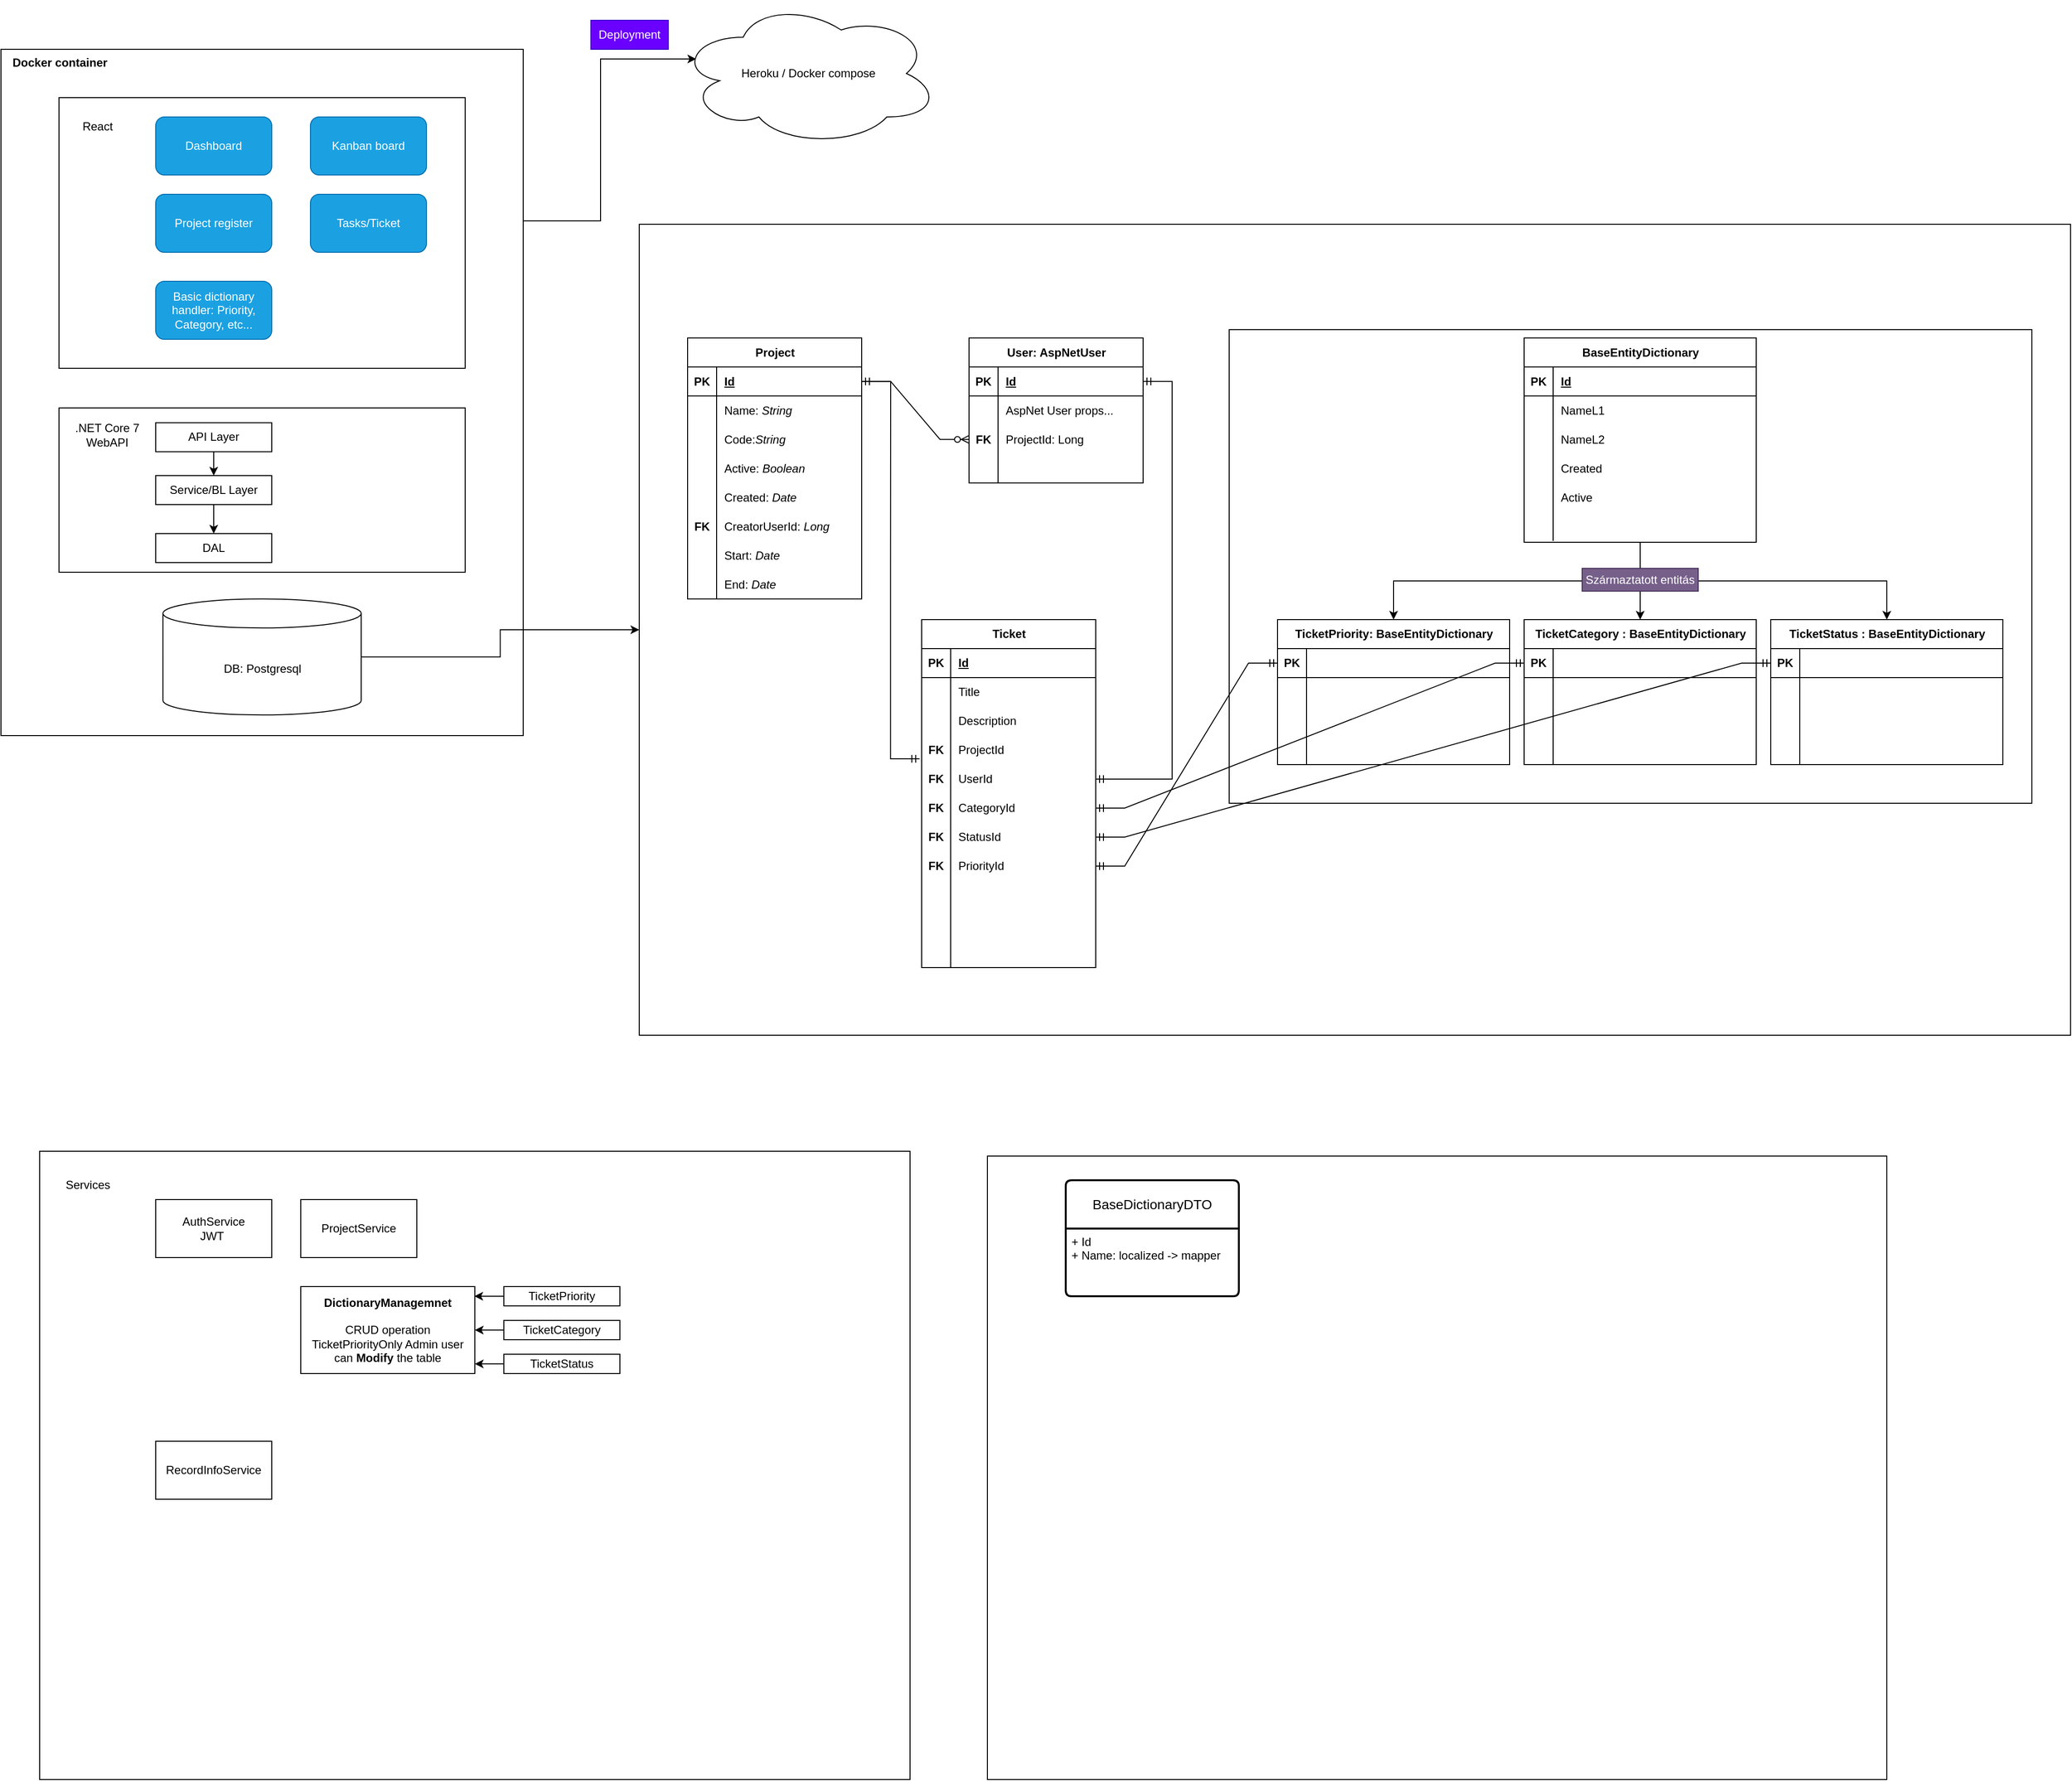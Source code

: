 <mxfile version="21.2.8" type="device">
  <diagram name="1 oldal" id="sUrUXdWRJaMq6TPpOxa8">
    <mxGraphModel dx="2183" dy="2049" grid="1" gridSize="10" guides="1" tooltips="1" connect="1" arrows="1" fold="1" page="1" pageScale="1" pageWidth="827" pageHeight="1169" math="0" shadow="0">
      <root>
        <mxCell id="0" />
        <mxCell id="1" parent="0" />
        <mxCell id="YLxW0C4IHcAFHFS-hIZx-148" value="" style="rounded=0;whiteSpace=wrap;html=1;fillColor=#b1ddf0;strokeColor=#10739e;" vertex="1" parent="1">
          <mxGeometry x="1280" y="310" width="500" height="430" as="geometry" />
        </mxCell>
        <mxCell id="YLxW0C4IHcAFHFS-hIZx-21" style="edgeStyle=orthogonalEdgeStyle;rounded=0;orthogonalLoop=1;jettySize=auto;html=1;exitX=1;exitY=0.25;exitDx=0;exitDy=0;entryX=0.07;entryY=0.4;entryDx=0;entryDy=0;entryPerimeter=0;" edge="1" parent="1" source="YLxW0C4IHcAFHFS-hIZx-8" target="YLxW0C4IHcAFHFS-hIZx-20">
          <mxGeometry relative="1" as="geometry" />
        </mxCell>
        <mxCell id="YLxW0C4IHcAFHFS-hIZx-8" value="" style="rounded=0;whiteSpace=wrap;html=1;fillColor=none;" vertex="1" parent="1">
          <mxGeometry x="60" y="40" width="540" height="710" as="geometry" />
        </mxCell>
        <mxCell id="YLxW0C4IHcAFHFS-hIZx-5" value="" style="group" vertex="1" connectable="0" parent="1">
          <mxGeometry x="120" y="90" width="420" height="280" as="geometry" />
        </mxCell>
        <mxCell id="YLxW0C4IHcAFHFS-hIZx-1" value="" style="rounded=0;whiteSpace=wrap;html=1;" vertex="1" parent="YLxW0C4IHcAFHFS-hIZx-5">
          <mxGeometry width="420" height="280" as="geometry" />
        </mxCell>
        <mxCell id="YLxW0C4IHcAFHFS-hIZx-2" value="React" style="text;html=1;strokeColor=none;fillColor=none;align=center;verticalAlign=middle;whiteSpace=wrap;rounded=0;" vertex="1" parent="YLxW0C4IHcAFHFS-hIZx-5">
          <mxGeometry x="10" y="12.174" width="60" height="36.522" as="geometry" />
        </mxCell>
        <mxCell id="YLxW0C4IHcAFHFS-hIZx-13" value="Tasks/Ticket" style="rounded=1;whiteSpace=wrap;html=1;fillColor=#1ba1e2;strokeColor=#006EAF;fontColor=#ffffff;" vertex="1" parent="YLxW0C4IHcAFHFS-hIZx-5">
          <mxGeometry x="260" y="100" width="120" height="60" as="geometry" />
        </mxCell>
        <mxCell id="YLxW0C4IHcAFHFS-hIZx-14" value="Basic dictionary handler: Priority, Category, etc..." style="rounded=1;whiteSpace=wrap;html=1;fillColor=#1ba1e2;strokeColor=#006EAF;fontColor=#ffffff;" vertex="1" parent="YLxW0C4IHcAFHFS-hIZx-5">
          <mxGeometry x="100" y="190" width="120" height="60" as="geometry" />
        </mxCell>
        <mxCell id="YLxW0C4IHcAFHFS-hIZx-6" value="" style="group" vertex="1" connectable="0" parent="1">
          <mxGeometry x="120" y="411" width="420" height="170" as="geometry" />
        </mxCell>
        <mxCell id="YLxW0C4IHcAFHFS-hIZx-3" value="" style="rounded=0;whiteSpace=wrap;html=1;" vertex="1" parent="YLxW0C4IHcAFHFS-hIZx-6">
          <mxGeometry width="420" height="170" as="geometry" />
        </mxCell>
        <mxCell id="YLxW0C4IHcAFHFS-hIZx-4" value=".NET Core 7 WebAPI" style="text;html=1;strokeColor=none;fillColor=none;align=center;verticalAlign=middle;whiteSpace=wrap;rounded=0;" vertex="1" parent="YLxW0C4IHcAFHFS-hIZx-6">
          <mxGeometry x="10" y="11.333" width="80" height="34" as="geometry" />
        </mxCell>
        <mxCell id="YLxW0C4IHcAFHFS-hIZx-18" style="edgeStyle=orthogonalEdgeStyle;rounded=0;orthogonalLoop=1;jettySize=auto;html=1;exitX=0.5;exitY=1;exitDx=0;exitDy=0;entryX=0.5;entryY=0;entryDx=0;entryDy=0;" edge="1" parent="YLxW0C4IHcAFHFS-hIZx-6" source="YLxW0C4IHcAFHFS-hIZx-15" target="YLxW0C4IHcAFHFS-hIZx-16">
          <mxGeometry relative="1" as="geometry" />
        </mxCell>
        <mxCell id="YLxW0C4IHcAFHFS-hIZx-15" value="API Layer" style="rounded=0;whiteSpace=wrap;html=1;" vertex="1" parent="YLxW0C4IHcAFHFS-hIZx-6">
          <mxGeometry x="100" y="15.33" width="120" height="30" as="geometry" />
        </mxCell>
        <mxCell id="YLxW0C4IHcAFHFS-hIZx-17" value="DAL" style="rounded=0;whiteSpace=wrap;html=1;" vertex="1" parent="YLxW0C4IHcAFHFS-hIZx-6">
          <mxGeometry x="100" y="130" width="120" height="30" as="geometry" />
        </mxCell>
        <mxCell id="YLxW0C4IHcAFHFS-hIZx-19" style="edgeStyle=orthogonalEdgeStyle;rounded=0;orthogonalLoop=1;jettySize=auto;html=1;exitX=0.5;exitY=1;exitDx=0;exitDy=0;entryX=0.5;entryY=0;entryDx=0;entryDy=0;" edge="1" parent="YLxW0C4IHcAFHFS-hIZx-6" source="YLxW0C4IHcAFHFS-hIZx-16" target="YLxW0C4IHcAFHFS-hIZx-17">
          <mxGeometry relative="1" as="geometry" />
        </mxCell>
        <mxCell id="YLxW0C4IHcAFHFS-hIZx-16" value="Service/BL Layer" style="rounded=0;whiteSpace=wrap;html=1;" vertex="1" parent="YLxW0C4IHcAFHFS-hIZx-6">
          <mxGeometry x="100" y="70" width="120" height="30" as="geometry" />
        </mxCell>
        <mxCell id="YLxW0C4IHcAFHFS-hIZx-233" style="edgeStyle=orthogonalEdgeStyle;rounded=0;orthogonalLoop=1;jettySize=auto;html=1;exitX=1;exitY=0.5;exitDx=0;exitDy=0;exitPerimeter=0;entryX=0;entryY=0.5;entryDx=0;entryDy=0;" edge="1" parent="1" source="YLxW0C4IHcAFHFS-hIZx-7" target="YLxW0C4IHcAFHFS-hIZx-24">
          <mxGeometry relative="1" as="geometry" />
        </mxCell>
        <mxCell id="YLxW0C4IHcAFHFS-hIZx-7" value="DB: Postgresql" style="shape=cylinder3;whiteSpace=wrap;html=1;boundedLbl=1;backgroundOutline=1;size=15;" vertex="1" parent="1">
          <mxGeometry x="227.5" y="608.6" width="205" height="120" as="geometry" />
        </mxCell>
        <mxCell id="YLxW0C4IHcAFHFS-hIZx-9" value="&lt;b&gt;Docker container&lt;/b&gt;" style="text;html=1;strokeColor=none;fillColor=none;align=left;verticalAlign=top;whiteSpace=wrap;rounded=0;" vertex="1" parent="1">
          <mxGeometry x="70" y="40" width="180" height="30" as="geometry" />
        </mxCell>
        <mxCell id="YLxW0C4IHcAFHFS-hIZx-10" value="Dashboard" style="rounded=1;whiteSpace=wrap;html=1;fillColor=#1ba1e2;strokeColor=#006EAF;fontColor=#ffffff;" vertex="1" parent="1">
          <mxGeometry x="220" y="110" width="120" height="60" as="geometry" />
        </mxCell>
        <mxCell id="YLxW0C4IHcAFHFS-hIZx-11" value="Project register" style="rounded=1;whiteSpace=wrap;html=1;fillColor=#1ba1e2;strokeColor=#006EAF;fontColor=#ffffff;" vertex="1" parent="1">
          <mxGeometry x="220" y="190" width="120" height="60" as="geometry" />
        </mxCell>
        <mxCell id="YLxW0C4IHcAFHFS-hIZx-12" value="Kanban board" style="rounded=1;whiteSpace=wrap;html=1;fillColor=#1ba1e2;strokeColor=#006EAF;fontColor=#ffffff;" vertex="1" parent="1">
          <mxGeometry x="380" y="110" width="120" height="60" as="geometry" />
        </mxCell>
        <mxCell id="YLxW0C4IHcAFHFS-hIZx-20" value="Heroku / Docker compose" style="ellipse;shape=cloud;whiteSpace=wrap;html=1;" vertex="1" parent="1">
          <mxGeometry x="760" y="-10" width="270" height="150" as="geometry" />
        </mxCell>
        <mxCell id="YLxW0C4IHcAFHFS-hIZx-22" value="Deployment" style="text;html=1;align=center;verticalAlign=middle;whiteSpace=wrap;rounded=0;fillColor=#6a00ff;fontColor=#ffffff;strokeColor=#3700CC;" vertex="1" parent="1">
          <mxGeometry x="670" y="10" width="80" height="30" as="geometry" />
        </mxCell>
        <mxCell id="YLxW0C4IHcAFHFS-hIZx-23" value="DB Viz" style="text;html=1;strokeColor=none;fillColor=none;align=center;verticalAlign=middle;whiteSpace=wrap;rounded=0;" vertex="1" parent="1">
          <mxGeometry x="740" y="235.7" width="60" height="29.4" as="geometry" />
        </mxCell>
        <mxCell id="YLxW0C4IHcAFHFS-hIZx-24" value="" style="rounded=0;whiteSpace=wrap;html=1;" vertex="1" parent="1">
          <mxGeometry x="720" y="221" width="1480" height="839" as="geometry" />
        </mxCell>
        <mxCell id="YLxW0C4IHcAFHFS-hIZx-26" value="Project" style="shape=table;startSize=30;container=1;collapsible=1;childLayout=tableLayout;fixedRows=1;rowLines=0;fontStyle=1;align=center;resizeLast=1;html=1;" vertex="1" parent="1">
          <mxGeometry x="770" y="338.6" width="180" height="270" as="geometry">
            <mxRectangle x="770" y="338.6" width="80" height="30" as="alternateBounds" />
          </mxGeometry>
        </mxCell>
        <mxCell id="YLxW0C4IHcAFHFS-hIZx-27" value="" style="shape=tableRow;horizontal=0;startSize=0;swimlaneHead=0;swimlaneBody=0;fillColor=none;collapsible=0;dropTarget=0;points=[[0,0.5],[1,0.5]];portConstraint=eastwest;top=0;left=0;right=0;bottom=1;" vertex="1" parent="YLxW0C4IHcAFHFS-hIZx-26">
          <mxGeometry y="30" width="180" height="30" as="geometry" />
        </mxCell>
        <mxCell id="YLxW0C4IHcAFHFS-hIZx-28" value="PK" style="shape=partialRectangle;connectable=0;fillColor=none;top=0;left=0;bottom=0;right=0;fontStyle=1;overflow=hidden;whiteSpace=wrap;html=1;" vertex="1" parent="YLxW0C4IHcAFHFS-hIZx-27">
          <mxGeometry width="30" height="30" as="geometry">
            <mxRectangle width="30" height="30" as="alternateBounds" />
          </mxGeometry>
        </mxCell>
        <mxCell id="YLxW0C4IHcAFHFS-hIZx-29" value="Id" style="shape=partialRectangle;connectable=0;fillColor=none;top=0;left=0;bottom=0;right=0;align=left;spacingLeft=6;fontStyle=5;overflow=hidden;whiteSpace=wrap;html=1;" vertex="1" parent="YLxW0C4IHcAFHFS-hIZx-27">
          <mxGeometry x="30" width="150" height="30" as="geometry">
            <mxRectangle width="150" height="30" as="alternateBounds" />
          </mxGeometry>
        </mxCell>
        <mxCell id="YLxW0C4IHcAFHFS-hIZx-30" value="" style="shape=tableRow;horizontal=0;startSize=0;swimlaneHead=0;swimlaneBody=0;fillColor=none;collapsible=0;dropTarget=0;points=[[0,0.5],[1,0.5]];portConstraint=eastwest;top=0;left=0;right=0;bottom=0;" vertex="1" parent="YLxW0C4IHcAFHFS-hIZx-26">
          <mxGeometry y="60" width="180" height="30" as="geometry" />
        </mxCell>
        <mxCell id="YLxW0C4IHcAFHFS-hIZx-31" value="" style="shape=partialRectangle;connectable=0;fillColor=none;top=0;left=0;bottom=0;right=0;editable=1;overflow=hidden;whiteSpace=wrap;html=1;" vertex="1" parent="YLxW0C4IHcAFHFS-hIZx-30">
          <mxGeometry width="30" height="30" as="geometry">
            <mxRectangle width="30" height="30" as="alternateBounds" />
          </mxGeometry>
        </mxCell>
        <mxCell id="YLxW0C4IHcAFHFS-hIZx-32" value="Name: &lt;i&gt;String&lt;/i&gt;" style="shape=partialRectangle;connectable=0;fillColor=none;top=0;left=0;bottom=0;right=0;align=left;spacingLeft=6;overflow=hidden;whiteSpace=wrap;html=1;" vertex="1" parent="YLxW0C4IHcAFHFS-hIZx-30">
          <mxGeometry x="30" width="150" height="30" as="geometry">
            <mxRectangle width="150" height="30" as="alternateBounds" />
          </mxGeometry>
        </mxCell>
        <mxCell id="YLxW0C4IHcAFHFS-hIZx-33" value="" style="shape=tableRow;horizontal=0;startSize=0;swimlaneHead=0;swimlaneBody=0;fillColor=none;collapsible=0;dropTarget=0;points=[[0,0.5],[1,0.5]];portConstraint=eastwest;top=0;left=0;right=0;bottom=0;" vertex="1" parent="YLxW0C4IHcAFHFS-hIZx-26">
          <mxGeometry y="90" width="180" height="30" as="geometry" />
        </mxCell>
        <mxCell id="YLxW0C4IHcAFHFS-hIZx-34" value="" style="shape=partialRectangle;connectable=0;fillColor=none;top=0;left=0;bottom=0;right=0;editable=1;overflow=hidden;whiteSpace=wrap;html=1;" vertex="1" parent="YLxW0C4IHcAFHFS-hIZx-33">
          <mxGeometry width="30" height="30" as="geometry">
            <mxRectangle width="30" height="30" as="alternateBounds" />
          </mxGeometry>
        </mxCell>
        <mxCell id="YLxW0C4IHcAFHFS-hIZx-35" value="Code:&lt;i&gt;String&lt;/i&gt;" style="shape=partialRectangle;connectable=0;fillColor=none;top=0;left=0;bottom=0;right=0;align=left;spacingLeft=6;overflow=hidden;whiteSpace=wrap;html=1;" vertex="1" parent="YLxW0C4IHcAFHFS-hIZx-33">
          <mxGeometry x="30" width="150" height="30" as="geometry">
            <mxRectangle width="150" height="30" as="alternateBounds" />
          </mxGeometry>
        </mxCell>
        <mxCell id="YLxW0C4IHcAFHFS-hIZx-36" value="" style="shape=tableRow;horizontal=0;startSize=0;swimlaneHead=0;swimlaneBody=0;fillColor=none;collapsible=0;dropTarget=0;points=[[0,0.5],[1,0.5]];portConstraint=eastwest;top=0;left=0;right=0;bottom=0;" vertex="1" parent="YLxW0C4IHcAFHFS-hIZx-26">
          <mxGeometry y="120" width="180" height="30" as="geometry" />
        </mxCell>
        <mxCell id="YLxW0C4IHcAFHFS-hIZx-37" value="" style="shape=partialRectangle;connectable=0;fillColor=none;top=0;left=0;bottom=0;right=0;editable=1;overflow=hidden;whiteSpace=wrap;html=1;" vertex="1" parent="YLxW0C4IHcAFHFS-hIZx-36">
          <mxGeometry width="30" height="30" as="geometry">
            <mxRectangle width="30" height="30" as="alternateBounds" />
          </mxGeometry>
        </mxCell>
        <mxCell id="YLxW0C4IHcAFHFS-hIZx-38" value="Active: &lt;i&gt;Boolean&lt;/i&gt;" style="shape=partialRectangle;connectable=0;fillColor=none;top=0;left=0;bottom=0;right=0;align=left;spacingLeft=6;overflow=hidden;whiteSpace=wrap;html=1;" vertex="1" parent="YLxW0C4IHcAFHFS-hIZx-36">
          <mxGeometry x="30" width="150" height="30" as="geometry">
            <mxRectangle width="150" height="30" as="alternateBounds" />
          </mxGeometry>
        </mxCell>
        <mxCell id="YLxW0C4IHcAFHFS-hIZx-39" style="shape=tableRow;horizontal=0;startSize=0;swimlaneHead=0;swimlaneBody=0;fillColor=none;collapsible=0;dropTarget=0;points=[[0,0.5],[1,0.5]];portConstraint=eastwest;top=0;left=0;right=0;bottom=0;" vertex="1" parent="YLxW0C4IHcAFHFS-hIZx-26">
          <mxGeometry y="150" width="180" height="30" as="geometry" />
        </mxCell>
        <mxCell id="YLxW0C4IHcAFHFS-hIZx-40" style="shape=partialRectangle;connectable=0;fillColor=none;top=0;left=0;bottom=0;right=0;editable=1;overflow=hidden;whiteSpace=wrap;html=1;" vertex="1" parent="YLxW0C4IHcAFHFS-hIZx-39">
          <mxGeometry width="30" height="30" as="geometry">
            <mxRectangle width="30" height="30" as="alternateBounds" />
          </mxGeometry>
        </mxCell>
        <mxCell id="YLxW0C4IHcAFHFS-hIZx-41" value="Created: &lt;i&gt;Date&lt;/i&gt;" style="shape=partialRectangle;connectable=0;fillColor=none;top=0;left=0;bottom=0;right=0;align=left;spacingLeft=6;overflow=hidden;whiteSpace=wrap;html=1;" vertex="1" parent="YLxW0C4IHcAFHFS-hIZx-39">
          <mxGeometry x="30" width="150" height="30" as="geometry">
            <mxRectangle width="150" height="30" as="alternateBounds" />
          </mxGeometry>
        </mxCell>
        <mxCell id="YLxW0C4IHcAFHFS-hIZx-42" style="shape=tableRow;horizontal=0;startSize=0;swimlaneHead=0;swimlaneBody=0;fillColor=none;collapsible=0;dropTarget=0;points=[[0,0.5],[1,0.5]];portConstraint=eastwest;top=0;left=0;right=0;bottom=0;" vertex="1" parent="YLxW0C4IHcAFHFS-hIZx-26">
          <mxGeometry y="180" width="180" height="30" as="geometry" />
        </mxCell>
        <mxCell id="YLxW0C4IHcAFHFS-hIZx-43" value="&lt;b&gt;FK&lt;/b&gt;" style="shape=partialRectangle;connectable=0;fillColor=none;top=0;left=0;bottom=0;right=0;editable=1;overflow=hidden;whiteSpace=wrap;html=1;" vertex="1" parent="YLxW0C4IHcAFHFS-hIZx-42">
          <mxGeometry width="30" height="30" as="geometry">
            <mxRectangle width="30" height="30" as="alternateBounds" />
          </mxGeometry>
        </mxCell>
        <mxCell id="YLxW0C4IHcAFHFS-hIZx-44" value="CreatorUserId: &lt;i&gt;Long&lt;/i&gt;" style="shape=partialRectangle;connectable=0;fillColor=none;top=0;left=0;bottom=0;right=0;align=left;spacingLeft=6;overflow=hidden;whiteSpace=wrap;html=1;" vertex="1" parent="YLxW0C4IHcAFHFS-hIZx-42">
          <mxGeometry x="30" width="150" height="30" as="geometry">
            <mxRectangle width="150" height="30" as="alternateBounds" />
          </mxGeometry>
        </mxCell>
        <mxCell id="YLxW0C4IHcAFHFS-hIZx-45" style="shape=tableRow;horizontal=0;startSize=0;swimlaneHead=0;swimlaneBody=0;fillColor=none;collapsible=0;dropTarget=0;points=[[0,0.5],[1,0.5]];portConstraint=eastwest;top=0;left=0;right=0;bottom=0;" vertex="1" parent="YLxW0C4IHcAFHFS-hIZx-26">
          <mxGeometry y="210" width="180" height="30" as="geometry" />
        </mxCell>
        <mxCell id="YLxW0C4IHcAFHFS-hIZx-46" style="shape=partialRectangle;connectable=0;fillColor=none;top=0;left=0;bottom=0;right=0;editable=1;overflow=hidden;whiteSpace=wrap;html=1;" vertex="1" parent="YLxW0C4IHcAFHFS-hIZx-45">
          <mxGeometry width="30" height="30" as="geometry">
            <mxRectangle width="30" height="30" as="alternateBounds" />
          </mxGeometry>
        </mxCell>
        <mxCell id="YLxW0C4IHcAFHFS-hIZx-47" value="Start: &lt;i&gt;Date&lt;/i&gt;&lt;span style=&quot;white-space: pre;&quot;&gt;	&lt;/span&gt;" style="shape=partialRectangle;connectable=0;fillColor=none;top=0;left=0;bottom=0;right=0;align=left;spacingLeft=6;overflow=hidden;whiteSpace=wrap;html=1;" vertex="1" parent="YLxW0C4IHcAFHFS-hIZx-45">
          <mxGeometry x="30" width="150" height="30" as="geometry">
            <mxRectangle width="150" height="30" as="alternateBounds" />
          </mxGeometry>
        </mxCell>
        <mxCell id="YLxW0C4IHcAFHFS-hIZx-48" style="shape=tableRow;horizontal=0;startSize=0;swimlaneHead=0;swimlaneBody=0;fillColor=none;collapsible=0;dropTarget=0;points=[[0,0.5],[1,0.5]];portConstraint=eastwest;top=0;left=0;right=0;bottom=0;" vertex="1" parent="YLxW0C4IHcAFHFS-hIZx-26">
          <mxGeometry y="240" width="180" height="30" as="geometry" />
        </mxCell>
        <mxCell id="YLxW0C4IHcAFHFS-hIZx-49" style="shape=partialRectangle;connectable=0;fillColor=none;top=0;left=0;bottom=0;right=0;editable=1;overflow=hidden;whiteSpace=wrap;html=1;" vertex="1" parent="YLxW0C4IHcAFHFS-hIZx-48">
          <mxGeometry width="30" height="30" as="geometry">
            <mxRectangle width="30" height="30" as="alternateBounds" />
          </mxGeometry>
        </mxCell>
        <mxCell id="YLxW0C4IHcAFHFS-hIZx-50" value="End: &lt;i&gt;Date&lt;/i&gt;" style="shape=partialRectangle;connectable=0;fillColor=none;top=0;left=0;bottom=0;right=0;align=left;spacingLeft=6;overflow=hidden;whiteSpace=wrap;html=1;" vertex="1" parent="YLxW0C4IHcAFHFS-hIZx-48">
          <mxGeometry x="30" width="150" height="30" as="geometry">
            <mxRectangle width="150" height="30" as="alternateBounds" />
          </mxGeometry>
        </mxCell>
        <mxCell id="YLxW0C4IHcAFHFS-hIZx-60" value="User: AspNetUser" style="shape=table;startSize=30;container=1;collapsible=1;childLayout=tableLayout;fixedRows=1;rowLines=0;fontStyle=1;align=center;resizeLast=1;html=1;" vertex="1" parent="1">
          <mxGeometry x="1061" y="338.6" width="180" height="150" as="geometry" />
        </mxCell>
        <mxCell id="YLxW0C4IHcAFHFS-hIZx-61" value="" style="shape=tableRow;horizontal=0;startSize=0;swimlaneHead=0;swimlaneBody=0;fillColor=none;collapsible=0;dropTarget=0;points=[[0,0.5],[1,0.5]];portConstraint=eastwest;top=0;left=0;right=0;bottom=1;" vertex="1" parent="YLxW0C4IHcAFHFS-hIZx-60">
          <mxGeometry y="30" width="180" height="30" as="geometry" />
        </mxCell>
        <mxCell id="YLxW0C4IHcAFHFS-hIZx-62" value="PK" style="shape=partialRectangle;connectable=0;fillColor=none;top=0;left=0;bottom=0;right=0;fontStyle=1;overflow=hidden;whiteSpace=wrap;html=1;" vertex="1" parent="YLxW0C4IHcAFHFS-hIZx-61">
          <mxGeometry width="30" height="30" as="geometry">
            <mxRectangle width="30" height="30" as="alternateBounds" />
          </mxGeometry>
        </mxCell>
        <mxCell id="YLxW0C4IHcAFHFS-hIZx-63" value="Id" style="shape=partialRectangle;connectable=0;fillColor=none;top=0;left=0;bottom=0;right=0;align=left;spacingLeft=6;fontStyle=5;overflow=hidden;whiteSpace=wrap;html=1;" vertex="1" parent="YLxW0C4IHcAFHFS-hIZx-61">
          <mxGeometry x="30" width="150" height="30" as="geometry">
            <mxRectangle width="150" height="30" as="alternateBounds" />
          </mxGeometry>
        </mxCell>
        <mxCell id="YLxW0C4IHcAFHFS-hIZx-64" value="" style="shape=tableRow;horizontal=0;startSize=0;swimlaneHead=0;swimlaneBody=0;fillColor=none;collapsible=0;dropTarget=0;points=[[0,0.5],[1,0.5]];portConstraint=eastwest;top=0;left=0;right=0;bottom=0;" vertex="1" parent="YLxW0C4IHcAFHFS-hIZx-60">
          <mxGeometry y="60" width="180" height="30" as="geometry" />
        </mxCell>
        <mxCell id="YLxW0C4IHcAFHFS-hIZx-65" value="" style="shape=partialRectangle;connectable=0;fillColor=none;top=0;left=0;bottom=0;right=0;editable=1;overflow=hidden;whiteSpace=wrap;html=1;" vertex="1" parent="YLxW0C4IHcAFHFS-hIZx-64">
          <mxGeometry width="30" height="30" as="geometry">
            <mxRectangle width="30" height="30" as="alternateBounds" />
          </mxGeometry>
        </mxCell>
        <mxCell id="YLxW0C4IHcAFHFS-hIZx-66" value="AspNet User props..." style="shape=partialRectangle;connectable=0;fillColor=none;top=0;left=0;bottom=0;right=0;align=left;spacingLeft=6;overflow=hidden;whiteSpace=wrap;html=1;" vertex="1" parent="YLxW0C4IHcAFHFS-hIZx-64">
          <mxGeometry x="30" width="150" height="30" as="geometry">
            <mxRectangle width="150" height="30" as="alternateBounds" />
          </mxGeometry>
        </mxCell>
        <mxCell id="YLxW0C4IHcAFHFS-hIZx-67" value="" style="shape=tableRow;horizontal=0;startSize=0;swimlaneHead=0;swimlaneBody=0;fillColor=none;collapsible=0;dropTarget=0;points=[[0,0.5],[1,0.5]];portConstraint=eastwest;top=0;left=0;right=0;bottom=0;" vertex="1" parent="YLxW0C4IHcAFHFS-hIZx-60">
          <mxGeometry y="90" width="180" height="30" as="geometry" />
        </mxCell>
        <mxCell id="YLxW0C4IHcAFHFS-hIZx-68" value="&lt;b&gt;FK&lt;/b&gt;" style="shape=partialRectangle;connectable=0;fillColor=none;top=0;left=0;bottom=0;right=0;editable=1;overflow=hidden;whiteSpace=wrap;html=1;" vertex="1" parent="YLxW0C4IHcAFHFS-hIZx-67">
          <mxGeometry width="30" height="30" as="geometry">
            <mxRectangle width="30" height="30" as="alternateBounds" />
          </mxGeometry>
        </mxCell>
        <mxCell id="YLxW0C4IHcAFHFS-hIZx-69" value="ProjectId: Long" style="shape=partialRectangle;connectable=0;fillColor=none;top=0;left=0;bottom=0;right=0;align=left;spacingLeft=6;overflow=hidden;whiteSpace=wrap;html=1;" vertex="1" parent="YLxW0C4IHcAFHFS-hIZx-67">
          <mxGeometry x="30" width="150" height="30" as="geometry">
            <mxRectangle width="150" height="30" as="alternateBounds" />
          </mxGeometry>
        </mxCell>
        <mxCell id="YLxW0C4IHcAFHFS-hIZx-70" value="" style="shape=tableRow;horizontal=0;startSize=0;swimlaneHead=0;swimlaneBody=0;fillColor=none;collapsible=0;dropTarget=0;points=[[0,0.5],[1,0.5]];portConstraint=eastwest;top=0;left=0;right=0;bottom=0;" vertex="1" parent="YLxW0C4IHcAFHFS-hIZx-60">
          <mxGeometry y="120" width="180" height="30" as="geometry" />
        </mxCell>
        <mxCell id="YLxW0C4IHcAFHFS-hIZx-71" value="" style="shape=partialRectangle;connectable=0;fillColor=none;top=0;left=0;bottom=0;right=0;editable=1;overflow=hidden;whiteSpace=wrap;html=1;" vertex="1" parent="YLxW0C4IHcAFHFS-hIZx-70">
          <mxGeometry width="30" height="30" as="geometry">
            <mxRectangle width="30" height="30" as="alternateBounds" />
          </mxGeometry>
        </mxCell>
        <mxCell id="YLxW0C4IHcAFHFS-hIZx-72" value="" style="shape=partialRectangle;connectable=0;fillColor=none;top=0;left=0;bottom=0;right=0;align=left;spacingLeft=6;overflow=hidden;whiteSpace=wrap;html=1;" vertex="1" parent="YLxW0C4IHcAFHFS-hIZx-70">
          <mxGeometry x="30" width="150" height="30" as="geometry">
            <mxRectangle width="150" height="30" as="alternateBounds" />
          </mxGeometry>
        </mxCell>
        <mxCell id="YLxW0C4IHcAFHFS-hIZx-74" value="" style="edgeStyle=entityRelationEdgeStyle;fontSize=12;html=1;endArrow=ERzeroToMany;endFill=1;rounded=0;exitX=1;exitY=0.5;exitDx=0;exitDy=0;entryX=0;entryY=0.5;entryDx=0;entryDy=0;" edge="1" parent="1" source="YLxW0C4IHcAFHFS-hIZx-27" target="YLxW0C4IHcAFHFS-hIZx-67">
          <mxGeometry width="100" height="100" relative="1" as="geometry">
            <mxPoint x="920" y="544.4" as="sourcePoint" />
            <mxPoint x="1020" y="446.4" as="targetPoint" />
          </mxGeometry>
        </mxCell>
        <mxCell id="YLxW0C4IHcAFHFS-hIZx-75" value="Ticket" style="shape=table;startSize=30;container=1;collapsible=1;childLayout=tableLayout;fixedRows=1;rowLines=0;fontStyle=1;align=center;resizeLast=1;html=1;" vertex="1" parent="1">
          <mxGeometry x="1012" y="630" width="180" height="360" as="geometry" />
        </mxCell>
        <mxCell id="YLxW0C4IHcAFHFS-hIZx-76" value="" style="shape=tableRow;horizontal=0;startSize=0;swimlaneHead=0;swimlaneBody=0;fillColor=none;collapsible=0;dropTarget=0;points=[[0,0.5],[1,0.5]];portConstraint=eastwest;top=0;left=0;right=0;bottom=1;" vertex="1" parent="YLxW0C4IHcAFHFS-hIZx-75">
          <mxGeometry y="30" width="180" height="30" as="geometry" />
        </mxCell>
        <mxCell id="YLxW0C4IHcAFHFS-hIZx-77" value="PK" style="shape=partialRectangle;connectable=0;fillColor=none;top=0;left=0;bottom=0;right=0;fontStyle=1;overflow=hidden;whiteSpace=wrap;html=1;" vertex="1" parent="YLxW0C4IHcAFHFS-hIZx-76">
          <mxGeometry width="30" height="30" as="geometry">
            <mxRectangle width="30" height="30" as="alternateBounds" />
          </mxGeometry>
        </mxCell>
        <mxCell id="YLxW0C4IHcAFHFS-hIZx-78" value="Id" style="shape=partialRectangle;connectable=0;fillColor=none;top=0;left=0;bottom=0;right=0;align=left;spacingLeft=6;fontStyle=5;overflow=hidden;whiteSpace=wrap;html=1;" vertex="1" parent="YLxW0C4IHcAFHFS-hIZx-76">
          <mxGeometry x="30" width="150" height="30" as="geometry">
            <mxRectangle width="150" height="30" as="alternateBounds" />
          </mxGeometry>
        </mxCell>
        <mxCell id="YLxW0C4IHcAFHFS-hIZx-79" value="" style="shape=tableRow;horizontal=0;startSize=0;swimlaneHead=0;swimlaneBody=0;fillColor=none;collapsible=0;dropTarget=0;points=[[0,0.5],[1,0.5]];portConstraint=eastwest;top=0;left=0;right=0;bottom=0;" vertex="1" parent="YLxW0C4IHcAFHFS-hIZx-75">
          <mxGeometry y="60" width="180" height="30" as="geometry" />
        </mxCell>
        <mxCell id="YLxW0C4IHcAFHFS-hIZx-80" value="" style="shape=partialRectangle;connectable=0;fillColor=none;top=0;left=0;bottom=0;right=0;editable=1;overflow=hidden;whiteSpace=wrap;html=1;" vertex="1" parent="YLxW0C4IHcAFHFS-hIZx-79">
          <mxGeometry width="30" height="30" as="geometry">
            <mxRectangle width="30" height="30" as="alternateBounds" />
          </mxGeometry>
        </mxCell>
        <mxCell id="YLxW0C4IHcAFHFS-hIZx-81" value="Title" style="shape=partialRectangle;connectable=0;fillColor=none;top=0;left=0;bottom=0;right=0;align=left;spacingLeft=6;overflow=hidden;whiteSpace=wrap;html=1;" vertex="1" parent="YLxW0C4IHcAFHFS-hIZx-79">
          <mxGeometry x="30" width="150" height="30" as="geometry">
            <mxRectangle width="150" height="30" as="alternateBounds" />
          </mxGeometry>
        </mxCell>
        <mxCell id="YLxW0C4IHcAFHFS-hIZx-82" value="" style="shape=tableRow;horizontal=0;startSize=0;swimlaneHead=0;swimlaneBody=0;fillColor=none;collapsible=0;dropTarget=0;points=[[0,0.5],[1,0.5]];portConstraint=eastwest;top=0;left=0;right=0;bottom=0;" vertex="1" parent="YLxW0C4IHcAFHFS-hIZx-75">
          <mxGeometry y="90" width="180" height="30" as="geometry" />
        </mxCell>
        <mxCell id="YLxW0C4IHcAFHFS-hIZx-83" value="" style="shape=partialRectangle;connectable=0;fillColor=none;top=0;left=0;bottom=0;right=0;editable=1;overflow=hidden;whiteSpace=wrap;html=1;" vertex="1" parent="YLxW0C4IHcAFHFS-hIZx-82">
          <mxGeometry width="30" height="30" as="geometry">
            <mxRectangle width="30" height="30" as="alternateBounds" />
          </mxGeometry>
        </mxCell>
        <mxCell id="YLxW0C4IHcAFHFS-hIZx-84" value="Description" style="shape=partialRectangle;connectable=0;fillColor=none;top=0;left=0;bottom=0;right=0;align=left;spacingLeft=6;overflow=hidden;whiteSpace=wrap;html=1;" vertex="1" parent="YLxW0C4IHcAFHFS-hIZx-82">
          <mxGeometry x="30" width="150" height="30" as="geometry">
            <mxRectangle width="150" height="30" as="alternateBounds" />
          </mxGeometry>
        </mxCell>
        <mxCell id="YLxW0C4IHcAFHFS-hIZx-85" value="" style="shape=tableRow;horizontal=0;startSize=0;swimlaneHead=0;swimlaneBody=0;fillColor=none;collapsible=0;dropTarget=0;points=[[0,0.5],[1,0.5]];portConstraint=eastwest;top=0;left=0;right=0;bottom=0;" vertex="1" parent="YLxW0C4IHcAFHFS-hIZx-75">
          <mxGeometry y="120" width="180" height="30" as="geometry" />
        </mxCell>
        <mxCell id="YLxW0C4IHcAFHFS-hIZx-86" value="FK" style="shape=partialRectangle;connectable=0;fillColor=none;top=0;left=0;bottom=0;right=0;editable=1;overflow=hidden;whiteSpace=wrap;html=1;fontStyle=1" vertex="1" parent="YLxW0C4IHcAFHFS-hIZx-85">
          <mxGeometry width="30" height="30" as="geometry">
            <mxRectangle width="30" height="30" as="alternateBounds" />
          </mxGeometry>
        </mxCell>
        <mxCell id="YLxW0C4IHcAFHFS-hIZx-87" value="ProjectId" style="shape=partialRectangle;connectable=0;fillColor=none;top=0;left=0;bottom=0;right=0;align=left;spacingLeft=6;overflow=hidden;whiteSpace=wrap;html=1;" vertex="1" parent="YLxW0C4IHcAFHFS-hIZx-85">
          <mxGeometry x="30" width="150" height="30" as="geometry">
            <mxRectangle width="150" height="30" as="alternateBounds" />
          </mxGeometry>
        </mxCell>
        <mxCell id="YLxW0C4IHcAFHFS-hIZx-88" style="shape=tableRow;horizontal=0;startSize=0;swimlaneHead=0;swimlaneBody=0;fillColor=none;collapsible=0;dropTarget=0;points=[[0,0.5],[1,0.5]];portConstraint=eastwest;top=0;left=0;right=0;bottom=0;" vertex="1" parent="YLxW0C4IHcAFHFS-hIZx-75">
          <mxGeometry y="150" width="180" height="30" as="geometry" />
        </mxCell>
        <mxCell id="YLxW0C4IHcAFHFS-hIZx-89" value="FK" style="shape=partialRectangle;connectable=0;fillColor=none;top=0;left=0;bottom=0;right=0;editable=1;overflow=hidden;whiteSpace=wrap;html=1;fontStyle=1" vertex="1" parent="YLxW0C4IHcAFHFS-hIZx-88">
          <mxGeometry width="30" height="30" as="geometry">
            <mxRectangle width="30" height="30" as="alternateBounds" />
          </mxGeometry>
        </mxCell>
        <mxCell id="YLxW0C4IHcAFHFS-hIZx-90" value="UserId" style="shape=partialRectangle;connectable=0;fillColor=none;top=0;left=0;bottom=0;right=0;align=left;spacingLeft=6;overflow=hidden;whiteSpace=wrap;html=1;" vertex="1" parent="YLxW0C4IHcAFHFS-hIZx-88">
          <mxGeometry x="30" width="150" height="30" as="geometry">
            <mxRectangle width="150" height="30" as="alternateBounds" />
          </mxGeometry>
        </mxCell>
        <mxCell id="YLxW0C4IHcAFHFS-hIZx-91" style="shape=tableRow;horizontal=0;startSize=0;swimlaneHead=0;swimlaneBody=0;fillColor=none;collapsible=0;dropTarget=0;points=[[0,0.5],[1,0.5]];portConstraint=eastwest;top=0;left=0;right=0;bottom=0;" vertex="1" parent="YLxW0C4IHcAFHFS-hIZx-75">
          <mxGeometry y="180" width="180" height="30" as="geometry" />
        </mxCell>
        <mxCell id="YLxW0C4IHcAFHFS-hIZx-92" value="&lt;b&gt;FK&lt;/b&gt;" style="shape=partialRectangle;connectable=0;fillColor=none;top=0;left=0;bottom=0;right=0;editable=1;overflow=hidden;whiteSpace=wrap;html=1;" vertex="1" parent="YLxW0C4IHcAFHFS-hIZx-91">
          <mxGeometry width="30" height="30" as="geometry">
            <mxRectangle width="30" height="30" as="alternateBounds" />
          </mxGeometry>
        </mxCell>
        <mxCell id="YLxW0C4IHcAFHFS-hIZx-93" value="CategoryId" style="shape=partialRectangle;connectable=0;fillColor=none;top=0;left=0;bottom=0;right=0;align=left;spacingLeft=6;overflow=hidden;whiteSpace=wrap;html=1;" vertex="1" parent="YLxW0C4IHcAFHFS-hIZx-91">
          <mxGeometry x="30" width="150" height="30" as="geometry">
            <mxRectangle width="150" height="30" as="alternateBounds" />
          </mxGeometry>
        </mxCell>
        <mxCell id="YLxW0C4IHcAFHFS-hIZx-94" style="shape=tableRow;horizontal=0;startSize=0;swimlaneHead=0;swimlaneBody=0;fillColor=none;collapsible=0;dropTarget=0;points=[[0,0.5],[1,0.5]];portConstraint=eastwest;top=0;left=0;right=0;bottom=0;" vertex="1" parent="YLxW0C4IHcAFHFS-hIZx-75">
          <mxGeometry y="210" width="180" height="30" as="geometry" />
        </mxCell>
        <mxCell id="YLxW0C4IHcAFHFS-hIZx-95" value="&lt;b&gt;FK&lt;/b&gt;" style="shape=partialRectangle;connectable=0;fillColor=none;top=0;left=0;bottom=0;right=0;editable=1;overflow=hidden;whiteSpace=wrap;html=1;" vertex="1" parent="YLxW0C4IHcAFHFS-hIZx-94">
          <mxGeometry width="30" height="30" as="geometry">
            <mxRectangle width="30" height="30" as="alternateBounds" />
          </mxGeometry>
        </mxCell>
        <mxCell id="YLxW0C4IHcAFHFS-hIZx-96" value="StatusId" style="shape=partialRectangle;connectable=0;fillColor=none;top=0;left=0;bottom=0;right=0;align=left;spacingLeft=6;overflow=hidden;whiteSpace=wrap;html=1;" vertex="1" parent="YLxW0C4IHcAFHFS-hIZx-94">
          <mxGeometry x="30" width="150" height="30" as="geometry">
            <mxRectangle width="150" height="30" as="alternateBounds" />
          </mxGeometry>
        </mxCell>
        <mxCell id="YLxW0C4IHcAFHFS-hIZx-97" style="shape=tableRow;horizontal=0;startSize=0;swimlaneHead=0;swimlaneBody=0;fillColor=none;collapsible=0;dropTarget=0;points=[[0,0.5],[1,0.5]];portConstraint=eastwest;top=0;left=0;right=0;bottom=0;" vertex="1" parent="YLxW0C4IHcAFHFS-hIZx-75">
          <mxGeometry y="240" width="180" height="30" as="geometry" />
        </mxCell>
        <mxCell id="YLxW0C4IHcAFHFS-hIZx-98" value="FK" style="shape=partialRectangle;connectable=0;fillColor=none;top=0;left=0;bottom=0;right=0;editable=1;overflow=hidden;whiteSpace=wrap;html=1;fontStyle=1" vertex="1" parent="YLxW0C4IHcAFHFS-hIZx-97">
          <mxGeometry width="30" height="30" as="geometry">
            <mxRectangle width="30" height="30" as="alternateBounds" />
          </mxGeometry>
        </mxCell>
        <mxCell id="YLxW0C4IHcAFHFS-hIZx-99" value="PriorityId" style="shape=partialRectangle;connectable=0;fillColor=none;top=0;left=0;bottom=0;right=0;align=left;spacingLeft=6;overflow=hidden;whiteSpace=wrap;html=1;" vertex="1" parent="YLxW0C4IHcAFHFS-hIZx-97">
          <mxGeometry x="30" width="150" height="30" as="geometry">
            <mxRectangle width="150" height="30" as="alternateBounds" />
          </mxGeometry>
        </mxCell>
        <mxCell id="YLxW0C4IHcAFHFS-hIZx-100" style="shape=tableRow;horizontal=0;startSize=0;swimlaneHead=0;swimlaneBody=0;fillColor=none;collapsible=0;dropTarget=0;points=[[0,0.5],[1,0.5]];portConstraint=eastwest;top=0;left=0;right=0;bottom=0;" vertex="1" parent="YLxW0C4IHcAFHFS-hIZx-75">
          <mxGeometry y="270" width="180" height="30" as="geometry" />
        </mxCell>
        <mxCell id="YLxW0C4IHcAFHFS-hIZx-101" style="shape=partialRectangle;connectable=0;fillColor=none;top=0;left=0;bottom=0;right=0;editable=1;overflow=hidden;whiteSpace=wrap;html=1;" vertex="1" parent="YLxW0C4IHcAFHFS-hIZx-100">
          <mxGeometry width="30" height="30" as="geometry">
            <mxRectangle width="30" height="30" as="alternateBounds" />
          </mxGeometry>
        </mxCell>
        <mxCell id="YLxW0C4IHcAFHFS-hIZx-102" style="shape=partialRectangle;connectable=0;fillColor=none;top=0;left=0;bottom=0;right=0;align=left;spacingLeft=6;overflow=hidden;whiteSpace=wrap;html=1;" vertex="1" parent="YLxW0C4IHcAFHFS-hIZx-100">
          <mxGeometry x="30" width="150" height="30" as="geometry">
            <mxRectangle width="150" height="30" as="alternateBounds" />
          </mxGeometry>
        </mxCell>
        <mxCell id="YLxW0C4IHcAFHFS-hIZx-103" style="shape=tableRow;horizontal=0;startSize=0;swimlaneHead=0;swimlaneBody=0;fillColor=none;collapsible=0;dropTarget=0;points=[[0,0.5],[1,0.5]];portConstraint=eastwest;top=0;left=0;right=0;bottom=0;" vertex="1" parent="YLxW0C4IHcAFHFS-hIZx-75">
          <mxGeometry y="300" width="180" height="30" as="geometry" />
        </mxCell>
        <mxCell id="YLxW0C4IHcAFHFS-hIZx-104" style="shape=partialRectangle;connectable=0;fillColor=none;top=0;left=0;bottom=0;right=0;editable=1;overflow=hidden;whiteSpace=wrap;html=1;" vertex="1" parent="YLxW0C4IHcAFHFS-hIZx-103">
          <mxGeometry width="30" height="30" as="geometry">
            <mxRectangle width="30" height="30" as="alternateBounds" />
          </mxGeometry>
        </mxCell>
        <mxCell id="YLxW0C4IHcAFHFS-hIZx-105" style="shape=partialRectangle;connectable=0;fillColor=none;top=0;left=0;bottom=0;right=0;align=left;spacingLeft=6;overflow=hidden;whiteSpace=wrap;html=1;" vertex="1" parent="YLxW0C4IHcAFHFS-hIZx-103">
          <mxGeometry x="30" width="150" height="30" as="geometry">
            <mxRectangle width="150" height="30" as="alternateBounds" />
          </mxGeometry>
        </mxCell>
        <mxCell id="YLxW0C4IHcAFHFS-hIZx-106" style="shape=tableRow;horizontal=0;startSize=0;swimlaneHead=0;swimlaneBody=0;fillColor=none;collapsible=0;dropTarget=0;points=[[0,0.5],[1,0.5]];portConstraint=eastwest;top=0;left=0;right=0;bottom=0;" vertex="1" parent="YLxW0C4IHcAFHFS-hIZx-75">
          <mxGeometry y="330" width="180" height="30" as="geometry" />
        </mxCell>
        <mxCell id="YLxW0C4IHcAFHFS-hIZx-107" style="shape=partialRectangle;connectable=0;fillColor=none;top=0;left=0;bottom=0;right=0;editable=1;overflow=hidden;whiteSpace=wrap;html=1;" vertex="1" parent="YLxW0C4IHcAFHFS-hIZx-106">
          <mxGeometry width="30" height="30" as="geometry">
            <mxRectangle width="30" height="30" as="alternateBounds" />
          </mxGeometry>
        </mxCell>
        <mxCell id="YLxW0C4IHcAFHFS-hIZx-108" style="shape=partialRectangle;connectable=0;fillColor=none;top=0;left=0;bottom=0;right=0;align=left;spacingLeft=6;overflow=hidden;whiteSpace=wrap;html=1;" vertex="1" parent="YLxW0C4IHcAFHFS-hIZx-106">
          <mxGeometry x="30" width="150" height="30" as="geometry">
            <mxRectangle width="150" height="30" as="alternateBounds" />
          </mxGeometry>
        </mxCell>
        <mxCell id="YLxW0C4IHcAFHFS-hIZx-150" value="" style="rounded=0;whiteSpace=wrap;html=1;" vertex="1" parent="1">
          <mxGeometry x="1330" y="330" width="830" height="490" as="geometry" />
        </mxCell>
        <mxCell id="YLxW0C4IHcAFHFS-hIZx-151" value="TicketCategory : BaseEntityDictionary" style="shape=table;startSize=30;container=1;collapsible=1;childLayout=tableLayout;fixedRows=1;rowLines=0;fontStyle=1;align=center;resizeLast=1;html=1;" vertex="1" parent="1">
          <mxGeometry x="1635" y="630" width="240" height="150" as="geometry" />
        </mxCell>
        <mxCell id="YLxW0C4IHcAFHFS-hIZx-152" value="" style="shape=tableRow;horizontal=0;startSize=0;swimlaneHead=0;swimlaneBody=0;fillColor=none;collapsible=0;dropTarget=0;points=[[0,0.5],[1,0.5]];portConstraint=eastwest;top=0;left=0;right=0;bottom=1;" vertex="1" parent="YLxW0C4IHcAFHFS-hIZx-151">
          <mxGeometry y="30" width="240" height="30" as="geometry" />
        </mxCell>
        <mxCell id="YLxW0C4IHcAFHFS-hIZx-153" value="PK" style="shape=partialRectangle;connectable=0;fillColor=none;top=0;left=0;bottom=0;right=0;fontStyle=1;overflow=hidden;whiteSpace=wrap;html=1;" vertex="1" parent="YLxW0C4IHcAFHFS-hIZx-152">
          <mxGeometry width="30" height="30" as="geometry">
            <mxRectangle width="30" height="30" as="alternateBounds" />
          </mxGeometry>
        </mxCell>
        <mxCell id="YLxW0C4IHcAFHFS-hIZx-154" value="" style="shape=partialRectangle;connectable=0;fillColor=none;top=0;left=0;bottom=0;right=0;align=left;spacingLeft=6;fontStyle=5;overflow=hidden;whiteSpace=wrap;html=1;" vertex="1" parent="YLxW0C4IHcAFHFS-hIZx-152">
          <mxGeometry x="30" width="210" height="30" as="geometry">
            <mxRectangle width="210" height="30" as="alternateBounds" />
          </mxGeometry>
        </mxCell>
        <mxCell id="YLxW0C4IHcAFHFS-hIZx-155" value="" style="shape=tableRow;horizontal=0;startSize=0;swimlaneHead=0;swimlaneBody=0;fillColor=none;collapsible=0;dropTarget=0;points=[[0,0.5],[1,0.5]];portConstraint=eastwest;top=0;left=0;right=0;bottom=0;" vertex="1" parent="YLxW0C4IHcAFHFS-hIZx-151">
          <mxGeometry y="60" width="240" height="30" as="geometry" />
        </mxCell>
        <mxCell id="YLxW0C4IHcAFHFS-hIZx-156" value="" style="shape=partialRectangle;connectable=0;fillColor=none;top=0;left=0;bottom=0;right=0;editable=1;overflow=hidden;whiteSpace=wrap;html=1;" vertex="1" parent="YLxW0C4IHcAFHFS-hIZx-155">
          <mxGeometry width="30" height="30" as="geometry">
            <mxRectangle width="30" height="30" as="alternateBounds" />
          </mxGeometry>
        </mxCell>
        <mxCell id="YLxW0C4IHcAFHFS-hIZx-157" value="" style="shape=partialRectangle;connectable=0;fillColor=none;top=0;left=0;bottom=0;right=0;align=left;spacingLeft=6;overflow=hidden;whiteSpace=wrap;html=1;" vertex="1" parent="YLxW0C4IHcAFHFS-hIZx-155">
          <mxGeometry x="30" width="210" height="30" as="geometry">
            <mxRectangle width="210" height="30" as="alternateBounds" />
          </mxGeometry>
        </mxCell>
        <mxCell id="YLxW0C4IHcAFHFS-hIZx-158" value="" style="shape=tableRow;horizontal=0;startSize=0;swimlaneHead=0;swimlaneBody=0;fillColor=none;collapsible=0;dropTarget=0;points=[[0,0.5],[1,0.5]];portConstraint=eastwest;top=0;left=0;right=0;bottom=0;" vertex="1" parent="YLxW0C4IHcAFHFS-hIZx-151">
          <mxGeometry y="90" width="240" height="30" as="geometry" />
        </mxCell>
        <mxCell id="YLxW0C4IHcAFHFS-hIZx-159" value="" style="shape=partialRectangle;connectable=0;fillColor=none;top=0;left=0;bottom=0;right=0;editable=1;overflow=hidden;whiteSpace=wrap;html=1;" vertex="1" parent="YLxW0C4IHcAFHFS-hIZx-158">
          <mxGeometry width="30" height="30" as="geometry">
            <mxRectangle width="30" height="30" as="alternateBounds" />
          </mxGeometry>
        </mxCell>
        <mxCell id="YLxW0C4IHcAFHFS-hIZx-160" value="" style="shape=partialRectangle;connectable=0;fillColor=none;top=0;left=0;bottom=0;right=0;align=left;spacingLeft=6;overflow=hidden;whiteSpace=wrap;html=1;" vertex="1" parent="YLxW0C4IHcAFHFS-hIZx-158">
          <mxGeometry x="30" width="210" height="30" as="geometry">
            <mxRectangle width="210" height="30" as="alternateBounds" />
          </mxGeometry>
        </mxCell>
        <mxCell id="YLxW0C4IHcAFHFS-hIZx-161" value="" style="shape=tableRow;horizontal=0;startSize=0;swimlaneHead=0;swimlaneBody=0;fillColor=none;collapsible=0;dropTarget=0;points=[[0,0.5],[1,0.5]];portConstraint=eastwest;top=0;left=0;right=0;bottom=0;" vertex="1" parent="YLxW0C4IHcAFHFS-hIZx-151">
          <mxGeometry y="120" width="240" height="30" as="geometry" />
        </mxCell>
        <mxCell id="YLxW0C4IHcAFHFS-hIZx-162" value="" style="shape=partialRectangle;connectable=0;fillColor=none;top=0;left=0;bottom=0;right=0;editable=1;overflow=hidden;whiteSpace=wrap;html=1;" vertex="1" parent="YLxW0C4IHcAFHFS-hIZx-161">
          <mxGeometry width="30" height="30" as="geometry">
            <mxRectangle width="30" height="30" as="alternateBounds" />
          </mxGeometry>
        </mxCell>
        <mxCell id="YLxW0C4IHcAFHFS-hIZx-163" value="" style="shape=partialRectangle;connectable=0;fillColor=none;top=0;left=0;bottom=0;right=0;align=left;spacingLeft=6;overflow=hidden;whiteSpace=wrap;html=1;" vertex="1" parent="YLxW0C4IHcAFHFS-hIZx-161">
          <mxGeometry x="30" width="210" height="30" as="geometry">
            <mxRectangle width="210" height="30" as="alternateBounds" />
          </mxGeometry>
        </mxCell>
        <mxCell id="YLxW0C4IHcAFHFS-hIZx-164" value="TicketPriority: BaseEntityDictionary" style="shape=table;startSize=30;container=1;collapsible=1;childLayout=tableLayout;fixedRows=1;rowLines=0;fontStyle=1;align=center;resizeLast=1;html=1;" vertex="1" parent="1">
          <mxGeometry x="1380" y="630" width="240" height="150" as="geometry" />
        </mxCell>
        <mxCell id="YLxW0C4IHcAFHFS-hIZx-165" value="" style="shape=tableRow;horizontal=0;startSize=0;swimlaneHead=0;swimlaneBody=0;fillColor=none;collapsible=0;dropTarget=0;points=[[0,0.5],[1,0.5]];portConstraint=eastwest;top=0;left=0;right=0;bottom=1;" vertex="1" parent="YLxW0C4IHcAFHFS-hIZx-164">
          <mxGeometry y="30" width="240" height="30" as="geometry" />
        </mxCell>
        <mxCell id="YLxW0C4IHcAFHFS-hIZx-166" value="PK" style="shape=partialRectangle;connectable=0;fillColor=none;top=0;left=0;bottom=0;right=0;fontStyle=1;overflow=hidden;whiteSpace=wrap;html=1;" vertex="1" parent="YLxW0C4IHcAFHFS-hIZx-165">
          <mxGeometry width="30" height="30" as="geometry">
            <mxRectangle width="30" height="30" as="alternateBounds" />
          </mxGeometry>
        </mxCell>
        <mxCell id="YLxW0C4IHcAFHFS-hIZx-167" value="" style="shape=partialRectangle;connectable=0;fillColor=none;top=0;left=0;bottom=0;right=0;align=left;spacingLeft=6;fontStyle=5;overflow=hidden;whiteSpace=wrap;html=1;" vertex="1" parent="YLxW0C4IHcAFHFS-hIZx-165">
          <mxGeometry x="30" width="210" height="30" as="geometry">
            <mxRectangle width="210" height="30" as="alternateBounds" />
          </mxGeometry>
        </mxCell>
        <mxCell id="YLxW0C4IHcAFHFS-hIZx-168" value="" style="shape=tableRow;horizontal=0;startSize=0;swimlaneHead=0;swimlaneBody=0;fillColor=none;collapsible=0;dropTarget=0;points=[[0,0.5],[1,0.5]];portConstraint=eastwest;top=0;left=0;right=0;bottom=0;" vertex="1" parent="YLxW0C4IHcAFHFS-hIZx-164">
          <mxGeometry y="60" width="240" height="30" as="geometry" />
        </mxCell>
        <mxCell id="YLxW0C4IHcAFHFS-hIZx-169" value="" style="shape=partialRectangle;connectable=0;fillColor=none;top=0;left=0;bottom=0;right=0;editable=1;overflow=hidden;whiteSpace=wrap;html=1;" vertex="1" parent="YLxW0C4IHcAFHFS-hIZx-168">
          <mxGeometry width="30" height="30" as="geometry">
            <mxRectangle width="30" height="30" as="alternateBounds" />
          </mxGeometry>
        </mxCell>
        <mxCell id="YLxW0C4IHcAFHFS-hIZx-170" value="" style="shape=partialRectangle;connectable=0;fillColor=none;top=0;left=0;bottom=0;right=0;align=left;spacingLeft=6;overflow=hidden;whiteSpace=wrap;html=1;" vertex="1" parent="YLxW0C4IHcAFHFS-hIZx-168">
          <mxGeometry x="30" width="210" height="30" as="geometry">
            <mxRectangle width="210" height="30" as="alternateBounds" />
          </mxGeometry>
        </mxCell>
        <mxCell id="YLxW0C4IHcAFHFS-hIZx-171" value="" style="shape=tableRow;horizontal=0;startSize=0;swimlaneHead=0;swimlaneBody=0;fillColor=none;collapsible=0;dropTarget=0;points=[[0,0.5],[1,0.5]];portConstraint=eastwest;top=0;left=0;right=0;bottom=0;" vertex="1" parent="YLxW0C4IHcAFHFS-hIZx-164">
          <mxGeometry y="90" width="240" height="30" as="geometry" />
        </mxCell>
        <mxCell id="YLxW0C4IHcAFHFS-hIZx-172" value="" style="shape=partialRectangle;connectable=0;fillColor=none;top=0;left=0;bottom=0;right=0;editable=1;overflow=hidden;whiteSpace=wrap;html=1;" vertex="1" parent="YLxW0C4IHcAFHFS-hIZx-171">
          <mxGeometry width="30" height="30" as="geometry">
            <mxRectangle width="30" height="30" as="alternateBounds" />
          </mxGeometry>
        </mxCell>
        <mxCell id="YLxW0C4IHcAFHFS-hIZx-173" value="" style="shape=partialRectangle;connectable=0;fillColor=none;top=0;left=0;bottom=0;right=0;align=left;spacingLeft=6;overflow=hidden;whiteSpace=wrap;html=1;" vertex="1" parent="YLxW0C4IHcAFHFS-hIZx-171">
          <mxGeometry x="30" width="210" height="30" as="geometry">
            <mxRectangle width="210" height="30" as="alternateBounds" />
          </mxGeometry>
        </mxCell>
        <mxCell id="YLxW0C4IHcAFHFS-hIZx-174" value="" style="shape=tableRow;horizontal=0;startSize=0;swimlaneHead=0;swimlaneBody=0;fillColor=none;collapsible=0;dropTarget=0;points=[[0,0.5],[1,0.5]];portConstraint=eastwest;top=0;left=0;right=0;bottom=0;" vertex="1" parent="YLxW0C4IHcAFHFS-hIZx-164">
          <mxGeometry y="120" width="240" height="30" as="geometry" />
        </mxCell>
        <mxCell id="YLxW0C4IHcAFHFS-hIZx-175" value="" style="shape=partialRectangle;connectable=0;fillColor=none;top=0;left=0;bottom=0;right=0;editable=1;overflow=hidden;whiteSpace=wrap;html=1;" vertex="1" parent="YLxW0C4IHcAFHFS-hIZx-174">
          <mxGeometry width="30" height="30" as="geometry">
            <mxRectangle width="30" height="30" as="alternateBounds" />
          </mxGeometry>
        </mxCell>
        <mxCell id="YLxW0C4IHcAFHFS-hIZx-176" value="" style="shape=partialRectangle;connectable=0;fillColor=none;top=0;left=0;bottom=0;right=0;align=left;spacingLeft=6;overflow=hidden;whiteSpace=wrap;html=1;" vertex="1" parent="YLxW0C4IHcAFHFS-hIZx-174">
          <mxGeometry x="30" width="210" height="30" as="geometry">
            <mxRectangle width="210" height="30" as="alternateBounds" />
          </mxGeometry>
        </mxCell>
        <mxCell id="YLxW0C4IHcAFHFS-hIZx-177" value="TicketStatus : BaseEntityDictionary" style="shape=table;startSize=30;container=1;collapsible=1;childLayout=tableLayout;fixedRows=1;rowLines=0;fontStyle=1;align=center;resizeLast=1;html=1;" vertex="1" parent="1">
          <mxGeometry x="1890" y="630" width="240" height="150" as="geometry" />
        </mxCell>
        <mxCell id="YLxW0C4IHcAFHFS-hIZx-178" value="" style="shape=tableRow;horizontal=0;startSize=0;swimlaneHead=0;swimlaneBody=0;fillColor=none;collapsible=0;dropTarget=0;points=[[0,0.5],[1,0.5]];portConstraint=eastwest;top=0;left=0;right=0;bottom=1;" vertex="1" parent="YLxW0C4IHcAFHFS-hIZx-177">
          <mxGeometry y="30" width="240" height="30" as="geometry" />
        </mxCell>
        <mxCell id="YLxW0C4IHcAFHFS-hIZx-179" value="PK" style="shape=partialRectangle;connectable=0;fillColor=none;top=0;left=0;bottom=0;right=0;fontStyle=1;overflow=hidden;whiteSpace=wrap;html=1;" vertex="1" parent="YLxW0C4IHcAFHFS-hIZx-178">
          <mxGeometry width="30" height="30" as="geometry">
            <mxRectangle width="30" height="30" as="alternateBounds" />
          </mxGeometry>
        </mxCell>
        <mxCell id="YLxW0C4IHcAFHFS-hIZx-180" value="" style="shape=partialRectangle;connectable=0;fillColor=none;top=0;left=0;bottom=0;right=0;align=left;spacingLeft=6;fontStyle=5;overflow=hidden;whiteSpace=wrap;html=1;" vertex="1" parent="YLxW0C4IHcAFHFS-hIZx-178">
          <mxGeometry x="30" width="210" height="30" as="geometry">
            <mxRectangle width="210" height="30" as="alternateBounds" />
          </mxGeometry>
        </mxCell>
        <mxCell id="YLxW0C4IHcAFHFS-hIZx-181" value="" style="shape=tableRow;horizontal=0;startSize=0;swimlaneHead=0;swimlaneBody=0;fillColor=none;collapsible=0;dropTarget=0;points=[[0,0.5],[1,0.5]];portConstraint=eastwest;top=0;left=0;right=0;bottom=0;" vertex="1" parent="YLxW0C4IHcAFHFS-hIZx-177">
          <mxGeometry y="60" width="240" height="30" as="geometry" />
        </mxCell>
        <mxCell id="YLxW0C4IHcAFHFS-hIZx-182" value="" style="shape=partialRectangle;connectable=0;fillColor=none;top=0;left=0;bottom=0;right=0;editable=1;overflow=hidden;whiteSpace=wrap;html=1;" vertex="1" parent="YLxW0C4IHcAFHFS-hIZx-181">
          <mxGeometry width="30" height="30" as="geometry">
            <mxRectangle width="30" height="30" as="alternateBounds" />
          </mxGeometry>
        </mxCell>
        <mxCell id="YLxW0C4IHcAFHFS-hIZx-183" value="" style="shape=partialRectangle;connectable=0;fillColor=none;top=0;left=0;bottom=0;right=0;align=left;spacingLeft=6;overflow=hidden;whiteSpace=wrap;html=1;" vertex="1" parent="YLxW0C4IHcAFHFS-hIZx-181">
          <mxGeometry x="30" width="210" height="30" as="geometry">
            <mxRectangle width="210" height="30" as="alternateBounds" />
          </mxGeometry>
        </mxCell>
        <mxCell id="YLxW0C4IHcAFHFS-hIZx-184" value="" style="shape=tableRow;horizontal=0;startSize=0;swimlaneHead=0;swimlaneBody=0;fillColor=none;collapsible=0;dropTarget=0;points=[[0,0.5],[1,0.5]];portConstraint=eastwest;top=0;left=0;right=0;bottom=0;" vertex="1" parent="YLxW0C4IHcAFHFS-hIZx-177">
          <mxGeometry y="90" width="240" height="30" as="geometry" />
        </mxCell>
        <mxCell id="YLxW0C4IHcAFHFS-hIZx-185" value="" style="shape=partialRectangle;connectable=0;fillColor=none;top=0;left=0;bottom=0;right=0;editable=1;overflow=hidden;whiteSpace=wrap;html=1;" vertex="1" parent="YLxW0C4IHcAFHFS-hIZx-184">
          <mxGeometry width="30" height="30" as="geometry">
            <mxRectangle width="30" height="30" as="alternateBounds" />
          </mxGeometry>
        </mxCell>
        <mxCell id="YLxW0C4IHcAFHFS-hIZx-186" value="" style="shape=partialRectangle;connectable=0;fillColor=none;top=0;left=0;bottom=0;right=0;align=left;spacingLeft=6;overflow=hidden;whiteSpace=wrap;html=1;" vertex="1" parent="YLxW0C4IHcAFHFS-hIZx-184">
          <mxGeometry x="30" width="210" height="30" as="geometry">
            <mxRectangle width="210" height="30" as="alternateBounds" />
          </mxGeometry>
        </mxCell>
        <mxCell id="YLxW0C4IHcAFHFS-hIZx-187" value="" style="shape=tableRow;horizontal=0;startSize=0;swimlaneHead=0;swimlaneBody=0;fillColor=none;collapsible=0;dropTarget=0;points=[[0,0.5],[1,0.5]];portConstraint=eastwest;top=0;left=0;right=0;bottom=0;" vertex="1" parent="YLxW0C4IHcAFHFS-hIZx-177">
          <mxGeometry y="120" width="240" height="30" as="geometry" />
        </mxCell>
        <mxCell id="YLxW0C4IHcAFHFS-hIZx-188" value="" style="shape=partialRectangle;connectable=0;fillColor=none;top=0;left=0;bottom=0;right=0;editable=1;overflow=hidden;whiteSpace=wrap;html=1;" vertex="1" parent="YLxW0C4IHcAFHFS-hIZx-187">
          <mxGeometry width="30" height="30" as="geometry">
            <mxRectangle width="30" height="30" as="alternateBounds" />
          </mxGeometry>
        </mxCell>
        <mxCell id="YLxW0C4IHcAFHFS-hIZx-189" value="" style="shape=partialRectangle;connectable=0;fillColor=none;top=0;left=0;bottom=0;right=0;align=left;spacingLeft=6;overflow=hidden;whiteSpace=wrap;html=1;" vertex="1" parent="YLxW0C4IHcAFHFS-hIZx-187">
          <mxGeometry x="30" width="210" height="30" as="geometry">
            <mxRectangle width="210" height="30" as="alternateBounds" />
          </mxGeometry>
        </mxCell>
        <mxCell id="YLxW0C4IHcAFHFS-hIZx-222" style="edgeStyle=orthogonalEdgeStyle;rounded=0;orthogonalLoop=1;jettySize=auto;html=1;exitX=0.5;exitY=1;exitDx=0;exitDy=0;entryX=0.5;entryY=0;entryDx=0;entryDy=0;" edge="1" parent="1" source="YLxW0C4IHcAFHFS-hIZx-190" target="YLxW0C4IHcAFHFS-hIZx-164">
          <mxGeometry relative="1" as="geometry" />
        </mxCell>
        <mxCell id="YLxW0C4IHcAFHFS-hIZx-223" style="edgeStyle=orthogonalEdgeStyle;rounded=0;orthogonalLoop=1;jettySize=auto;html=1;exitX=0.5;exitY=1;exitDx=0;exitDy=0;entryX=0.5;entryY=0;entryDx=0;entryDy=0;" edge="1" parent="1" source="YLxW0C4IHcAFHFS-hIZx-190" target="YLxW0C4IHcAFHFS-hIZx-151">
          <mxGeometry relative="1" as="geometry" />
        </mxCell>
        <mxCell id="YLxW0C4IHcAFHFS-hIZx-224" style="edgeStyle=orthogonalEdgeStyle;rounded=0;orthogonalLoop=1;jettySize=auto;html=1;exitX=0.5;exitY=1;exitDx=0;exitDy=0;entryX=0.5;entryY=0;entryDx=0;entryDy=0;" edge="1" parent="1" source="YLxW0C4IHcAFHFS-hIZx-190" target="YLxW0C4IHcAFHFS-hIZx-177">
          <mxGeometry relative="1" as="geometry" />
        </mxCell>
        <mxCell id="YLxW0C4IHcAFHFS-hIZx-190" value="BaseEntityDictionary" style="shape=table;startSize=30;container=1;collapsible=1;childLayout=tableLayout;fixedRows=1;rowLines=0;fontStyle=1;align=center;resizeLast=1;html=1;" vertex="1" parent="1">
          <mxGeometry x="1635" y="338.6" width="240" height="211.4" as="geometry" />
        </mxCell>
        <mxCell id="YLxW0C4IHcAFHFS-hIZx-191" value="" style="shape=tableRow;horizontal=0;startSize=0;swimlaneHead=0;swimlaneBody=0;fillColor=none;collapsible=0;dropTarget=0;points=[[0,0.5],[1,0.5]];portConstraint=eastwest;top=0;left=0;right=0;bottom=1;" vertex="1" parent="YLxW0C4IHcAFHFS-hIZx-190">
          <mxGeometry y="30" width="240" height="30" as="geometry" />
        </mxCell>
        <mxCell id="YLxW0C4IHcAFHFS-hIZx-192" value="PK" style="shape=partialRectangle;connectable=0;fillColor=none;top=0;left=0;bottom=0;right=0;fontStyle=1;overflow=hidden;whiteSpace=wrap;html=1;" vertex="1" parent="YLxW0C4IHcAFHFS-hIZx-191">
          <mxGeometry width="30" height="30" as="geometry">
            <mxRectangle width="30" height="30" as="alternateBounds" />
          </mxGeometry>
        </mxCell>
        <mxCell id="YLxW0C4IHcAFHFS-hIZx-193" value="Id" style="shape=partialRectangle;connectable=0;fillColor=none;top=0;left=0;bottom=0;right=0;align=left;spacingLeft=6;fontStyle=5;overflow=hidden;whiteSpace=wrap;html=1;" vertex="1" parent="YLxW0C4IHcAFHFS-hIZx-191">
          <mxGeometry x="30" width="210" height="30" as="geometry">
            <mxRectangle width="210" height="30" as="alternateBounds" />
          </mxGeometry>
        </mxCell>
        <mxCell id="YLxW0C4IHcAFHFS-hIZx-194" value="" style="shape=tableRow;horizontal=0;startSize=0;swimlaneHead=0;swimlaneBody=0;fillColor=none;collapsible=0;dropTarget=0;points=[[0,0.5],[1,0.5]];portConstraint=eastwest;top=0;left=0;right=0;bottom=0;" vertex="1" parent="YLxW0C4IHcAFHFS-hIZx-190">
          <mxGeometry y="60" width="240" height="30" as="geometry" />
        </mxCell>
        <mxCell id="YLxW0C4IHcAFHFS-hIZx-195" value="" style="shape=partialRectangle;connectable=0;fillColor=none;top=0;left=0;bottom=0;right=0;editable=1;overflow=hidden;whiteSpace=wrap;html=1;" vertex="1" parent="YLxW0C4IHcAFHFS-hIZx-194">
          <mxGeometry width="30" height="30" as="geometry">
            <mxRectangle width="30" height="30" as="alternateBounds" />
          </mxGeometry>
        </mxCell>
        <mxCell id="YLxW0C4IHcAFHFS-hIZx-196" value="NameL1" style="shape=partialRectangle;connectable=0;fillColor=none;top=0;left=0;bottom=0;right=0;align=left;spacingLeft=6;overflow=hidden;whiteSpace=wrap;html=1;" vertex="1" parent="YLxW0C4IHcAFHFS-hIZx-194">
          <mxGeometry x="30" width="210" height="30" as="geometry">
            <mxRectangle width="210" height="30" as="alternateBounds" />
          </mxGeometry>
        </mxCell>
        <mxCell id="YLxW0C4IHcAFHFS-hIZx-197" value="" style="shape=tableRow;horizontal=0;startSize=0;swimlaneHead=0;swimlaneBody=0;fillColor=none;collapsible=0;dropTarget=0;points=[[0,0.5],[1,0.5]];portConstraint=eastwest;top=0;left=0;right=0;bottom=0;" vertex="1" parent="YLxW0C4IHcAFHFS-hIZx-190">
          <mxGeometry y="90" width="240" height="30" as="geometry" />
        </mxCell>
        <mxCell id="YLxW0C4IHcAFHFS-hIZx-198" value="" style="shape=partialRectangle;connectable=0;fillColor=none;top=0;left=0;bottom=0;right=0;editable=1;overflow=hidden;whiteSpace=wrap;html=1;" vertex="1" parent="YLxW0C4IHcAFHFS-hIZx-197">
          <mxGeometry width="30" height="30" as="geometry">
            <mxRectangle width="30" height="30" as="alternateBounds" />
          </mxGeometry>
        </mxCell>
        <mxCell id="YLxW0C4IHcAFHFS-hIZx-199" value="NameL2" style="shape=partialRectangle;connectable=0;fillColor=none;top=0;left=0;bottom=0;right=0;align=left;spacingLeft=6;overflow=hidden;whiteSpace=wrap;html=1;" vertex="1" parent="YLxW0C4IHcAFHFS-hIZx-197">
          <mxGeometry x="30" width="210" height="30" as="geometry">
            <mxRectangle width="210" height="30" as="alternateBounds" />
          </mxGeometry>
        </mxCell>
        <mxCell id="YLxW0C4IHcAFHFS-hIZx-200" value="" style="shape=tableRow;horizontal=0;startSize=0;swimlaneHead=0;swimlaneBody=0;fillColor=none;collapsible=0;dropTarget=0;points=[[0,0.5],[1,0.5]];portConstraint=eastwest;top=0;left=0;right=0;bottom=0;" vertex="1" parent="YLxW0C4IHcAFHFS-hIZx-190">
          <mxGeometry y="120" width="240" height="30" as="geometry" />
        </mxCell>
        <mxCell id="YLxW0C4IHcAFHFS-hIZx-201" value="" style="shape=partialRectangle;connectable=0;fillColor=none;top=0;left=0;bottom=0;right=0;editable=1;overflow=hidden;whiteSpace=wrap;html=1;" vertex="1" parent="YLxW0C4IHcAFHFS-hIZx-200">
          <mxGeometry width="30" height="30" as="geometry">
            <mxRectangle width="30" height="30" as="alternateBounds" />
          </mxGeometry>
        </mxCell>
        <mxCell id="YLxW0C4IHcAFHFS-hIZx-202" value="Created" style="shape=partialRectangle;connectable=0;fillColor=none;top=0;left=0;bottom=0;right=0;align=left;spacingLeft=6;overflow=hidden;whiteSpace=wrap;html=1;" vertex="1" parent="YLxW0C4IHcAFHFS-hIZx-200">
          <mxGeometry x="30" width="210" height="30" as="geometry">
            <mxRectangle width="210" height="30" as="alternateBounds" />
          </mxGeometry>
        </mxCell>
        <mxCell id="YLxW0C4IHcAFHFS-hIZx-203" style="shape=tableRow;horizontal=0;startSize=0;swimlaneHead=0;swimlaneBody=0;fillColor=none;collapsible=0;dropTarget=0;points=[[0,0.5],[1,0.5]];portConstraint=eastwest;top=0;left=0;right=0;bottom=0;" vertex="1" parent="YLxW0C4IHcAFHFS-hIZx-190">
          <mxGeometry y="150" width="240" height="30" as="geometry" />
        </mxCell>
        <mxCell id="YLxW0C4IHcAFHFS-hIZx-204" style="shape=partialRectangle;connectable=0;fillColor=none;top=0;left=0;bottom=0;right=0;editable=1;overflow=hidden;whiteSpace=wrap;html=1;" vertex="1" parent="YLxW0C4IHcAFHFS-hIZx-203">
          <mxGeometry width="30" height="30" as="geometry">
            <mxRectangle width="30" height="30" as="alternateBounds" />
          </mxGeometry>
        </mxCell>
        <mxCell id="YLxW0C4IHcAFHFS-hIZx-205" value="Active" style="shape=partialRectangle;connectable=0;fillColor=none;top=0;left=0;bottom=0;right=0;align=left;spacingLeft=6;overflow=hidden;whiteSpace=wrap;html=1;" vertex="1" parent="YLxW0C4IHcAFHFS-hIZx-203">
          <mxGeometry x="30" width="210" height="30" as="geometry">
            <mxRectangle width="210" height="30" as="alternateBounds" />
          </mxGeometry>
        </mxCell>
        <mxCell id="YLxW0C4IHcAFHFS-hIZx-206" style="shape=tableRow;horizontal=0;startSize=0;swimlaneHead=0;swimlaneBody=0;fillColor=none;collapsible=0;dropTarget=0;points=[[0,0.5],[1,0.5]];portConstraint=eastwest;top=0;left=0;right=0;bottom=0;" vertex="1" parent="YLxW0C4IHcAFHFS-hIZx-190">
          <mxGeometry y="180" width="240" height="30" as="geometry" />
        </mxCell>
        <mxCell id="YLxW0C4IHcAFHFS-hIZx-207" style="shape=partialRectangle;connectable=0;fillColor=none;top=0;left=0;bottom=0;right=0;editable=1;overflow=hidden;whiteSpace=wrap;html=1;" vertex="1" parent="YLxW0C4IHcAFHFS-hIZx-206">
          <mxGeometry width="30" height="30" as="geometry">
            <mxRectangle width="30" height="30" as="alternateBounds" />
          </mxGeometry>
        </mxCell>
        <mxCell id="YLxW0C4IHcAFHFS-hIZx-208" style="shape=partialRectangle;connectable=0;fillColor=none;top=0;left=0;bottom=0;right=0;align=left;spacingLeft=6;overflow=hidden;whiteSpace=wrap;html=1;" vertex="1" parent="YLxW0C4IHcAFHFS-hIZx-206">
          <mxGeometry x="30" width="210" height="30" as="geometry">
            <mxRectangle width="210" height="30" as="alternateBounds" />
          </mxGeometry>
        </mxCell>
        <mxCell id="YLxW0C4IHcAFHFS-hIZx-225" value="Származtatott entitás" style="rounded=0;whiteSpace=wrap;html=1;fillColor=#76608a;strokeColor=#432D57;fontColor=#ffffff;" vertex="1" parent="1">
          <mxGeometry x="1695" y="577" width="120" height="23.6" as="geometry" />
        </mxCell>
        <mxCell id="YLxW0C4IHcAFHFS-hIZx-228" value="" style="edgeStyle=entityRelationEdgeStyle;fontSize=12;html=1;endArrow=ERmandOne;startArrow=ERmandOne;rounded=0;entryX=0;entryY=0.5;entryDx=0;entryDy=0;" edge="1" parent="1" source="YLxW0C4IHcAFHFS-hIZx-97" target="YLxW0C4IHcAFHFS-hIZx-165">
          <mxGeometry width="100" height="100" relative="1" as="geometry">
            <mxPoint x="1310" y="680" as="sourcePoint" />
            <mxPoint x="1410" y="580" as="targetPoint" />
          </mxGeometry>
        </mxCell>
        <mxCell id="YLxW0C4IHcAFHFS-hIZx-229" value="" style="edgeStyle=entityRelationEdgeStyle;fontSize=12;html=1;endArrow=ERmandOne;startArrow=ERmandOne;rounded=0;" edge="1" parent="1" source="YLxW0C4IHcAFHFS-hIZx-91" target="YLxW0C4IHcAFHFS-hIZx-152">
          <mxGeometry width="100" height="100" relative="1" as="geometry">
            <mxPoint x="1200" y="895" as="sourcePoint" />
            <mxPoint x="1390" y="685" as="targetPoint" />
          </mxGeometry>
        </mxCell>
        <mxCell id="YLxW0C4IHcAFHFS-hIZx-230" value="" style="edgeStyle=entityRelationEdgeStyle;fontSize=12;html=1;endArrow=ERmandOne;startArrow=ERmandOne;rounded=0;" edge="1" parent="1" source="YLxW0C4IHcAFHFS-hIZx-94" target="YLxW0C4IHcAFHFS-hIZx-178">
          <mxGeometry width="100" height="100" relative="1" as="geometry">
            <mxPoint x="1210" y="905" as="sourcePoint" />
            <mxPoint x="1400" y="695" as="targetPoint" />
          </mxGeometry>
        </mxCell>
        <mxCell id="YLxW0C4IHcAFHFS-hIZx-231" value="" style="edgeStyle=entityRelationEdgeStyle;fontSize=12;html=1;endArrow=ERmandOne;startArrow=ERmandOne;rounded=0;" edge="1" parent="1" source="YLxW0C4IHcAFHFS-hIZx-88" target="YLxW0C4IHcAFHFS-hIZx-61">
          <mxGeometry width="100" height="100" relative="1" as="geometry">
            <mxPoint x="1220" y="915" as="sourcePoint" />
            <mxPoint x="1410" y="705" as="targetPoint" />
          </mxGeometry>
        </mxCell>
        <mxCell id="YLxW0C4IHcAFHFS-hIZx-232" value="" style="edgeStyle=entityRelationEdgeStyle;fontSize=12;html=1;endArrow=ERmandOne;startArrow=ERmandOne;rounded=0;exitX=-0.012;exitY=0.8;exitDx=0;exitDy=0;exitPerimeter=0;" edge="1" parent="1" source="YLxW0C4IHcAFHFS-hIZx-85" target="YLxW0C4IHcAFHFS-hIZx-27">
          <mxGeometry width="100" height="100" relative="1" as="geometry">
            <mxPoint x="1230" y="925" as="sourcePoint" />
            <mxPoint x="1420" y="715" as="targetPoint" />
          </mxGeometry>
        </mxCell>
        <mxCell id="YLxW0C4IHcAFHFS-hIZx-234" value="" style="rounded=0;whiteSpace=wrap;html=1;" vertex="1" parent="1">
          <mxGeometry x="100" y="1180" width="900" height="650" as="geometry" />
        </mxCell>
        <mxCell id="YLxW0C4IHcAFHFS-hIZx-235" value="Services" style="text;html=1;strokeColor=none;fillColor=none;align=center;verticalAlign=middle;whiteSpace=wrap;rounded=0;" vertex="1" parent="1">
          <mxGeometry x="120" y="1200" width="60" height="30" as="geometry" />
        </mxCell>
        <mxCell id="YLxW0C4IHcAFHFS-hIZx-236" value="AuthService&lt;br&gt;JWT&amp;nbsp;" style="rounded=0;whiteSpace=wrap;html=1;" vertex="1" parent="1">
          <mxGeometry x="220" y="1230" width="120" height="60" as="geometry" />
        </mxCell>
        <mxCell id="YLxW0C4IHcAFHFS-hIZx-237" value="ProjectService" style="rounded=0;whiteSpace=wrap;html=1;" vertex="1" parent="1">
          <mxGeometry x="370" y="1230" width="120" height="60" as="geometry" />
        </mxCell>
        <mxCell id="YLxW0C4IHcAFHFS-hIZx-239" value="&lt;b&gt;DictionaryManagemnet&lt;br&gt;&lt;/b&gt;&lt;br&gt;CRUD operation&lt;br&gt;TicketPriorityOnly Admin user can &lt;b&gt;Modify &lt;/b&gt;the table" style="rounded=0;whiteSpace=wrap;html=1;" vertex="1" parent="1">
          <mxGeometry x="370" y="1320" width="180" height="90" as="geometry" />
        </mxCell>
        <mxCell id="YLxW0C4IHcAFHFS-hIZx-248" style="edgeStyle=orthogonalEdgeStyle;rounded=0;orthogonalLoop=1;jettySize=auto;html=1;exitX=0;exitY=0.5;exitDx=0;exitDy=0;entryX=1;entryY=0.891;entryDx=0;entryDy=0;entryPerimeter=0;" edge="1" parent="1" source="YLxW0C4IHcAFHFS-hIZx-242" target="YLxW0C4IHcAFHFS-hIZx-239">
          <mxGeometry relative="1" as="geometry" />
        </mxCell>
        <mxCell id="YLxW0C4IHcAFHFS-hIZx-242" value="TicketStatus" style="rounded=0;whiteSpace=wrap;html=1;" vertex="1" parent="1">
          <mxGeometry x="580" y="1390" width="120" height="20" as="geometry" />
        </mxCell>
        <mxCell id="YLxW0C4IHcAFHFS-hIZx-247" style="edgeStyle=orthogonalEdgeStyle;rounded=0;orthogonalLoop=1;jettySize=auto;html=1;exitX=0;exitY=0.5;exitDx=0;exitDy=0;" edge="1" parent="1" source="YLxW0C4IHcAFHFS-hIZx-243" target="YLxW0C4IHcAFHFS-hIZx-239">
          <mxGeometry relative="1" as="geometry" />
        </mxCell>
        <mxCell id="YLxW0C4IHcAFHFS-hIZx-243" value="TicketCategory" style="rounded=0;whiteSpace=wrap;html=1;" vertex="1" parent="1">
          <mxGeometry x="580" y="1355" width="120" height="20" as="geometry" />
        </mxCell>
        <mxCell id="YLxW0C4IHcAFHFS-hIZx-246" style="edgeStyle=orthogonalEdgeStyle;rounded=0;orthogonalLoop=1;jettySize=auto;html=1;exitX=0;exitY=0.5;exitDx=0;exitDy=0;entryX=0.997;entryY=0.118;entryDx=0;entryDy=0;entryPerimeter=0;" edge="1" parent="1" source="YLxW0C4IHcAFHFS-hIZx-244" target="YLxW0C4IHcAFHFS-hIZx-239">
          <mxGeometry relative="1" as="geometry" />
        </mxCell>
        <mxCell id="YLxW0C4IHcAFHFS-hIZx-244" value="TicketPriority" style="rounded=0;whiteSpace=wrap;html=1;" vertex="1" parent="1">
          <mxGeometry x="580" y="1320" width="120" height="20" as="geometry" />
        </mxCell>
        <mxCell id="YLxW0C4IHcAFHFS-hIZx-250" value="" style="rounded=0;whiteSpace=wrap;html=1;" vertex="1" parent="1">
          <mxGeometry x="1080" y="1185" width="930" height="645" as="geometry" />
        </mxCell>
        <mxCell id="YLxW0C4IHcAFHFS-hIZx-252" value="BaseDictionaryDTO" style="swimlane;childLayout=stackLayout;horizontal=1;startSize=50;horizontalStack=0;rounded=1;fontSize=14;fontStyle=0;strokeWidth=2;resizeParent=0;resizeLast=1;shadow=0;dashed=0;align=center;arcSize=4;whiteSpace=wrap;html=1;" vertex="1" parent="1">
          <mxGeometry x="1161" y="1210" width="179" height="120" as="geometry" />
        </mxCell>
        <mxCell id="YLxW0C4IHcAFHFS-hIZx-253" value="+ Id&lt;br&gt;+ Name: localized -&amp;gt; mapper" style="align=left;strokeColor=none;fillColor=none;spacingLeft=4;fontSize=12;verticalAlign=top;resizable=0;rotatable=0;part=1;html=1;" vertex="1" parent="YLxW0C4IHcAFHFS-hIZx-252">
          <mxGeometry y="50" width="179" height="70" as="geometry" />
        </mxCell>
        <mxCell id="YLxW0C4IHcAFHFS-hIZx-254" value="RecordInfoService" style="rounded=0;whiteSpace=wrap;html=1;" vertex="1" parent="1">
          <mxGeometry x="220" y="1480" width="120" height="60" as="geometry" />
        </mxCell>
      </root>
    </mxGraphModel>
  </diagram>
</mxfile>
